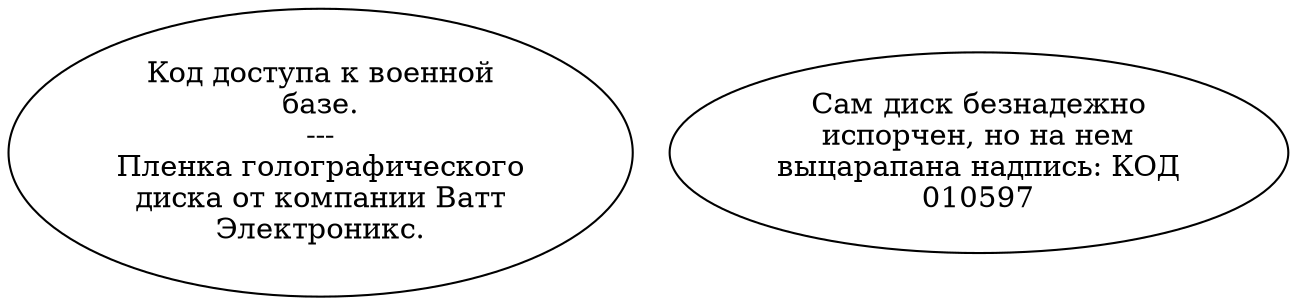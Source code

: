 digraph doorcode {
  "start" [style=filled       fillcolor="#FFFFFF"       color="#000000"]
  "start" [label="Код доступа к военной\nбазе.\n---\nПленка голографического\nдиска от компании Ватт\nЭлектроникс."]
  "use_p_proc" [style=filled       fillcolor="#FFFFFF"       color="#000000"]
  "use_p_proc" [label="Сам диск безнадежно\nиспорчен, но на нем\nвыцарапана надпись: КОД\n010597"]
}